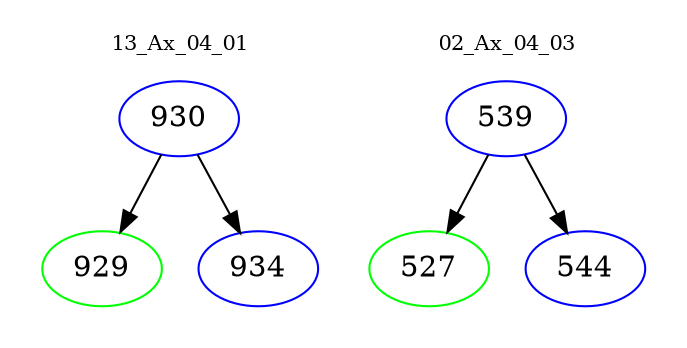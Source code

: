 digraph{
subgraph cluster_0 {
color = white
label = "13_Ax_04_01";
fontsize=10;
T0_930 [label="930", color="blue"]
T0_930 -> T0_929 [color="black"]
T0_929 [label="929", color="green"]
T0_930 -> T0_934 [color="black"]
T0_934 [label="934", color="blue"]
}
subgraph cluster_1 {
color = white
label = "02_Ax_04_03";
fontsize=10;
T1_539 [label="539", color="blue"]
T1_539 -> T1_527 [color="black"]
T1_527 [label="527", color="green"]
T1_539 -> T1_544 [color="black"]
T1_544 [label="544", color="blue"]
}
}
